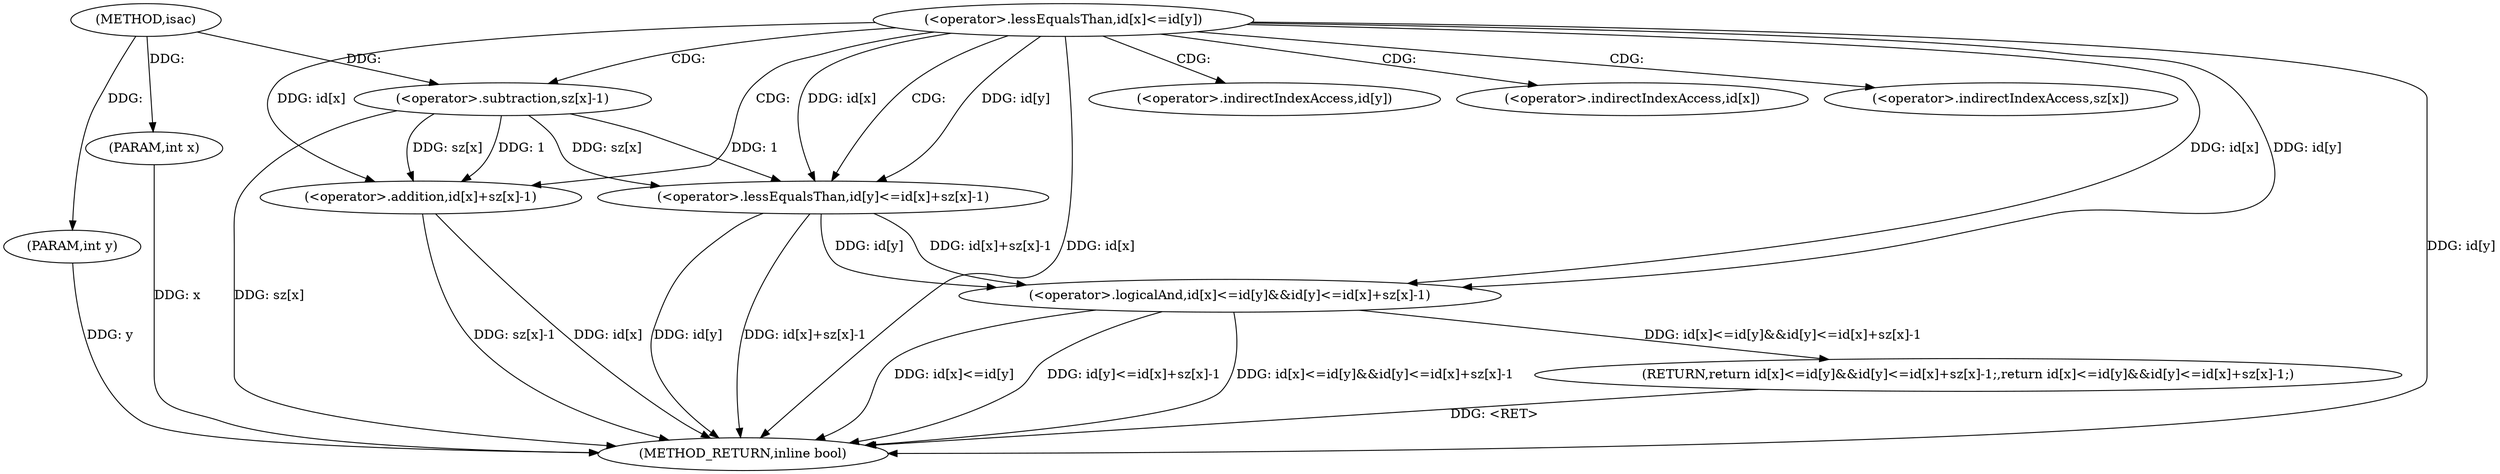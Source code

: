 digraph "isac" {  
"1000249" [label = "(METHOD,isac)" ]
"1000275" [label = "(METHOD_RETURN,inline bool)" ]
"1000250" [label = "(PARAM,int x)" ]
"1000251" [label = "(PARAM,int y)" ]
"1000253" [label = "(RETURN,return id[x]<=id[y]&&id[y]<=id[x]+sz[x]-1;,return id[x]<=id[y]&&id[y]<=id[x]+sz[x]-1;)" ]
"1000254" [label = "(<operator>.logicalAnd,id[x]<=id[y]&&id[y]<=id[x]+sz[x]-1)" ]
"1000255" [label = "(<operator>.lessEqualsThan,id[x]<=id[y])" ]
"1000262" [label = "(<operator>.lessEqualsThan,id[y]<=id[x]+sz[x]-1)" ]
"1000266" [label = "(<operator>.addition,id[x]+sz[x]-1)" ]
"1000270" [label = "(<operator>.subtraction,sz[x]-1)" ]
"1000263" [label = "(<operator>.indirectIndexAccess,id[y])" ]
"1000267" [label = "(<operator>.indirectIndexAccess,id[x])" ]
"1000271" [label = "(<operator>.indirectIndexAccess,sz[x])" ]
  "1000253" -> "1000275"  [ label = "DDG: <RET>"] 
  "1000250" -> "1000275"  [ label = "DDG: x"] 
  "1000251" -> "1000275"  [ label = "DDG: y"] 
  "1000255" -> "1000275"  [ label = "DDG: id[x]"] 
  "1000255" -> "1000275"  [ label = "DDG: id[y]"] 
  "1000254" -> "1000275"  [ label = "DDG: id[x]<=id[y]"] 
  "1000262" -> "1000275"  [ label = "DDG: id[y]"] 
  "1000266" -> "1000275"  [ label = "DDG: id[x]"] 
  "1000270" -> "1000275"  [ label = "DDG: sz[x]"] 
  "1000266" -> "1000275"  [ label = "DDG: sz[x]-1"] 
  "1000262" -> "1000275"  [ label = "DDG: id[x]+sz[x]-1"] 
  "1000254" -> "1000275"  [ label = "DDG: id[y]<=id[x]+sz[x]-1"] 
  "1000254" -> "1000275"  [ label = "DDG: id[x]<=id[y]&&id[y]<=id[x]+sz[x]-1"] 
  "1000249" -> "1000250"  [ label = "DDG: "] 
  "1000249" -> "1000251"  [ label = "DDG: "] 
  "1000254" -> "1000253"  [ label = "DDG: id[x]<=id[y]&&id[y]<=id[x]+sz[x]-1"] 
  "1000255" -> "1000254"  [ label = "DDG: id[x]"] 
  "1000255" -> "1000254"  [ label = "DDG: id[y]"] 
  "1000262" -> "1000254"  [ label = "DDG: id[y]"] 
  "1000262" -> "1000254"  [ label = "DDG: id[x]+sz[x]-1"] 
  "1000255" -> "1000262"  [ label = "DDG: id[y]"] 
  "1000270" -> "1000262"  [ label = "DDG: sz[x]"] 
  "1000270" -> "1000262"  [ label = "DDG: 1"] 
  "1000255" -> "1000262"  [ label = "DDG: id[x]"] 
  "1000255" -> "1000266"  [ label = "DDG: id[x]"] 
  "1000270" -> "1000266"  [ label = "DDG: sz[x]"] 
  "1000270" -> "1000266"  [ label = "DDG: 1"] 
  "1000249" -> "1000270"  [ label = "DDG: "] 
  "1000255" -> "1000262"  [ label = "CDG: "] 
  "1000255" -> "1000263"  [ label = "CDG: "] 
  "1000255" -> "1000271"  [ label = "CDG: "] 
  "1000255" -> "1000270"  [ label = "CDG: "] 
  "1000255" -> "1000267"  [ label = "CDG: "] 
  "1000255" -> "1000266"  [ label = "CDG: "] 
}
